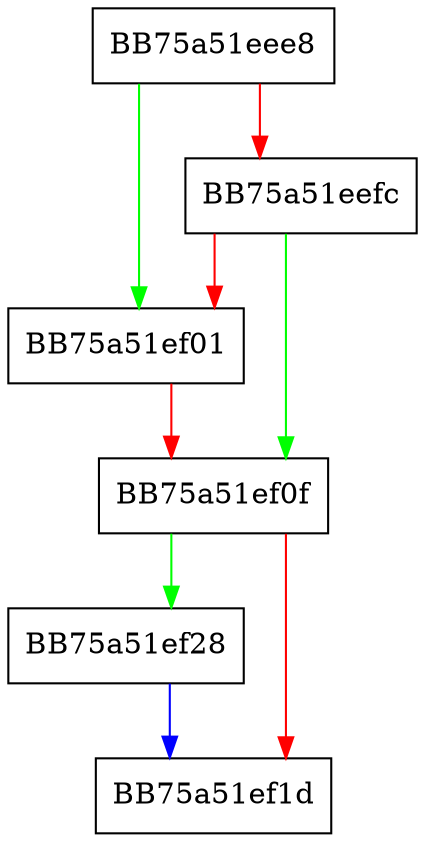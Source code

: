 digraph FreeCompressionData {
  node [shape="box"];
  graph [splines=ortho];
  BB75a51eee8 -> BB75a51ef01 [color="green"];
  BB75a51eee8 -> BB75a51eefc [color="red"];
  BB75a51eefc -> BB75a51ef0f [color="green"];
  BB75a51eefc -> BB75a51ef01 [color="red"];
  BB75a51ef01 -> BB75a51ef0f [color="red"];
  BB75a51ef0f -> BB75a51ef28 [color="green"];
  BB75a51ef0f -> BB75a51ef1d [color="red"];
  BB75a51ef28 -> BB75a51ef1d [color="blue"];
}
